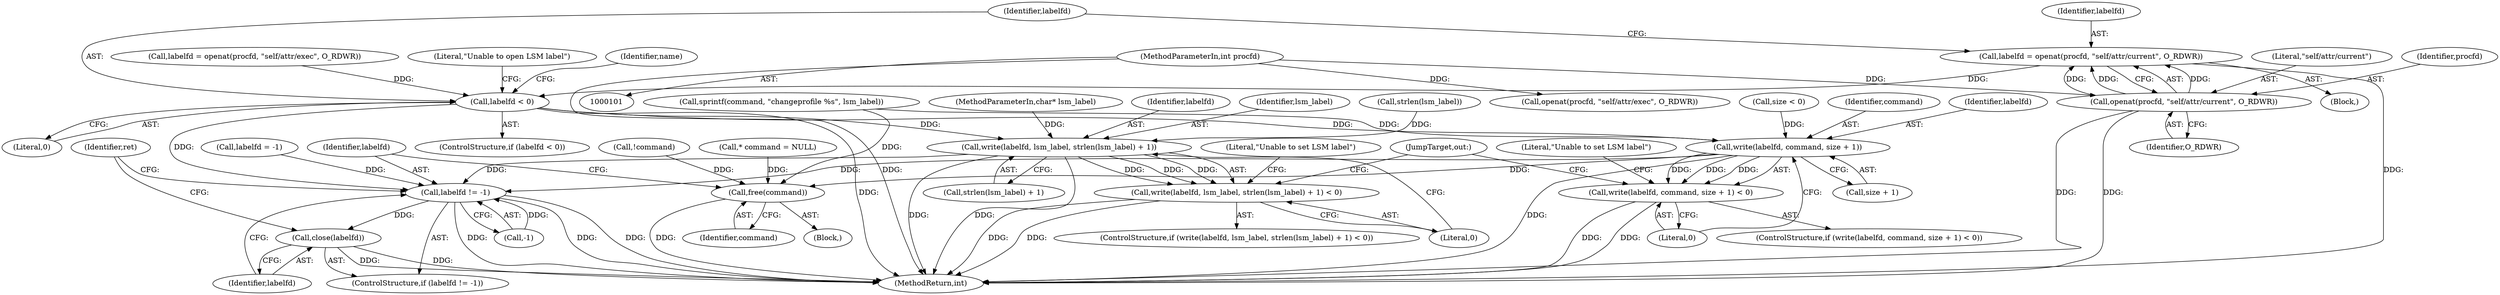 digraph "0_lxc_81f466d05f2a89cb4f122ef7f593ff3f279b165c_0@API" {
"1000157" [label="(Call,labelfd = openat(procfd, \"self/attr/current\", O_RDWR))"];
"1000159" [label="(Call,openat(procfd, \"self/attr/current\", O_RDWR))"];
"1000102" [label="(MethodParameterIn,int procfd)"];
"1000164" [label="(Call,labelfd < 0)"];
"1000224" [label="(Call,write(labelfd, command, size + 1))"];
"1000223" [label="(Call,write(labelfd, command, size + 1) < 0)"];
"1000276" [label="(Call,free(command))"];
"1000279" [label="(Call,labelfd != -1)"];
"1000283" [label="(Call,close(labelfd))"];
"1000249" [label="(Call,write(labelfd, lsm_label, strlen(lsm_label) + 1))"];
"1000248" [label="(Call,write(labelfd, lsm_label, strlen(lsm_label) + 1) < 0)"];
"1000287" [label="(MethodReturn,int)"];
"1000227" [label="(Call,size + 1)"];
"1000280" [label="(Identifier,labelfd)"];
"1000275" [label="(JumpTarget,out:)"];
"1000163" [label="(ControlStructure,if (labelfd < 0))"];
"1000149" [label="(Call,labelfd = openat(procfd, \"self/attr/exec\", O_RDWR))"];
"1000249" [label="(Call,write(labelfd, lsm_label, strlen(lsm_label) + 1))"];
"1000117" [label="(Call,* command = NULL)"];
"1000278" [label="(ControlStructure,if (labelfd != -1))"];
"1000256" [label="(Literal,0)"];
"1000169" [label="(Literal,\"Unable to open LSM label\")"];
"1000253" [label="(Call,strlen(lsm_label))"];
"1000211" [label="(Call,size < 0)"];
"1000224" [label="(Call,write(labelfd, command, size + 1))"];
"1000226" [label="(Identifier,command)"];
"1000166" [label="(Literal,0)"];
"1000206" [label="(Call,sprintf(command, \"changeprofile %s\", lsm_label))"];
"1000225" [label="(Identifier,labelfd)"];
"1000159" [label="(Call,openat(procfd, \"self/attr/current\", O_RDWR))"];
"1000233" [label="(Literal,\"Unable to set LSM label\")"];
"1000277" [label="(Identifier,command)"];
"1000259" [label="(Literal,\"Unable to set LSM label\")"];
"1000162" [label="(Identifier,O_RDWR)"];
"1000252" [label="(Call,strlen(lsm_label) + 1)"];
"1000178" [label="(Identifier,name)"];
"1000284" [label="(Identifier,labelfd)"];
"1000161" [label="(Literal,\"self/attr/current\")"];
"1000151" [label="(Call,openat(procfd, \"self/attr/exec\", O_RDWR))"];
"1000276" [label="(Call,free(command))"];
"1000281" [label="(Call,-1)"];
"1000104" [label="(MethodParameterIn,char* lsm_label)"];
"1000250" [label="(Identifier,labelfd)"];
"1000107" [label="(Call,labelfd = -1)"];
"1000160" [label="(Identifier,procfd)"];
"1000248" [label="(Call,write(labelfd, lsm_label, strlen(lsm_label) + 1) < 0)"];
"1000164" [label="(Call,labelfd < 0)"];
"1000222" [label="(ControlStructure,if (write(labelfd, command, size + 1) < 0))"];
"1000165" [label="(Identifier,labelfd)"];
"1000156" [label="(Block,)"];
"1000286" [label="(Identifier,ret)"];
"1000230" [label="(Literal,0)"];
"1000105" [label="(Block,)"];
"1000194" [label="(Call,!command)"];
"1000247" [label="(ControlStructure,if (write(labelfd, lsm_label, strlen(lsm_label) + 1) < 0))"];
"1000283" [label="(Call,close(labelfd))"];
"1000158" [label="(Identifier,labelfd)"];
"1000223" [label="(Call,write(labelfd, command, size + 1) < 0)"];
"1000157" [label="(Call,labelfd = openat(procfd, \"self/attr/current\", O_RDWR))"];
"1000102" [label="(MethodParameterIn,int procfd)"];
"1000279" [label="(Call,labelfd != -1)"];
"1000251" [label="(Identifier,lsm_label)"];
"1000157" -> "1000156"  [label="AST: "];
"1000157" -> "1000159"  [label="CFG: "];
"1000158" -> "1000157"  [label="AST: "];
"1000159" -> "1000157"  [label="AST: "];
"1000165" -> "1000157"  [label="CFG: "];
"1000157" -> "1000287"  [label="DDG: "];
"1000159" -> "1000157"  [label="DDG: "];
"1000159" -> "1000157"  [label="DDG: "];
"1000159" -> "1000157"  [label="DDG: "];
"1000157" -> "1000164"  [label="DDG: "];
"1000159" -> "1000162"  [label="CFG: "];
"1000160" -> "1000159"  [label="AST: "];
"1000161" -> "1000159"  [label="AST: "];
"1000162" -> "1000159"  [label="AST: "];
"1000159" -> "1000287"  [label="DDG: "];
"1000159" -> "1000287"  [label="DDG: "];
"1000102" -> "1000159"  [label="DDG: "];
"1000102" -> "1000101"  [label="AST: "];
"1000102" -> "1000287"  [label="DDG: "];
"1000102" -> "1000151"  [label="DDG: "];
"1000164" -> "1000163"  [label="AST: "];
"1000164" -> "1000166"  [label="CFG: "];
"1000165" -> "1000164"  [label="AST: "];
"1000166" -> "1000164"  [label="AST: "];
"1000169" -> "1000164"  [label="CFG: "];
"1000178" -> "1000164"  [label="CFG: "];
"1000164" -> "1000287"  [label="DDG: "];
"1000149" -> "1000164"  [label="DDG: "];
"1000164" -> "1000224"  [label="DDG: "];
"1000164" -> "1000249"  [label="DDG: "];
"1000164" -> "1000279"  [label="DDG: "];
"1000224" -> "1000223"  [label="AST: "];
"1000224" -> "1000227"  [label="CFG: "];
"1000225" -> "1000224"  [label="AST: "];
"1000226" -> "1000224"  [label="AST: "];
"1000227" -> "1000224"  [label="AST: "];
"1000230" -> "1000224"  [label="CFG: "];
"1000224" -> "1000287"  [label="DDG: "];
"1000224" -> "1000223"  [label="DDG: "];
"1000224" -> "1000223"  [label="DDG: "];
"1000224" -> "1000223"  [label="DDG: "];
"1000206" -> "1000224"  [label="DDG: "];
"1000211" -> "1000224"  [label="DDG: "];
"1000224" -> "1000276"  [label="DDG: "];
"1000224" -> "1000279"  [label="DDG: "];
"1000223" -> "1000222"  [label="AST: "];
"1000223" -> "1000230"  [label="CFG: "];
"1000230" -> "1000223"  [label="AST: "];
"1000233" -> "1000223"  [label="CFG: "];
"1000275" -> "1000223"  [label="CFG: "];
"1000223" -> "1000287"  [label="DDG: "];
"1000223" -> "1000287"  [label="DDG: "];
"1000276" -> "1000105"  [label="AST: "];
"1000276" -> "1000277"  [label="CFG: "];
"1000277" -> "1000276"  [label="AST: "];
"1000280" -> "1000276"  [label="CFG: "];
"1000276" -> "1000287"  [label="DDG: "];
"1000194" -> "1000276"  [label="DDG: "];
"1000206" -> "1000276"  [label="DDG: "];
"1000117" -> "1000276"  [label="DDG: "];
"1000279" -> "1000278"  [label="AST: "];
"1000279" -> "1000281"  [label="CFG: "];
"1000280" -> "1000279"  [label="AST: "];
"1000281" -> "1000279"  [label="AST: "];
"1000284" -> "1000279"  [label="CFG: "];
"1000286" -> "1000279"  [label="CFG: "];
"1000279" -> "1000287"  [label="DDG: "];
"1000279" -> "1000287"  [label="DDG: "];
"1000279" -> "1000287"  [label="DDG: "];
"1000107" -> "1000279"  [label="DDG: "];
"1000249" -> "1000279"  [label="DDG: "];
"1000281" -> "1000279"  [label="DDG: "];
"1000279" -> "1000283"  [label="DDG: "];
"1000283" -> "1000278"  [label="AST: "];
"1000283" -> "1000284"  [label="CFG: "];
"1000284" -> "1000283"  [label="AST: "];
"1000286" -> "1000283"  [label="CFG: "];
"1000283" -> "1000287"  [label="DDG: "];
"1000283" -> "1000287"  [label="DDG: "];
"1000249" -> "1000248"  [label="AST: "];
"1000249" -> "1000252"  [label="CFG: "];
"1000250" -> "1000249"  [label="AST: "];
"1000251" -> "1000249"  [label="AST: "];
"1000252" -> "1000249"  [label="AST: "];
"1000256" -> "1000249"  [label="CFG: "];
"1000249" -> "1000287"  [label="DDG: "];
"1000249" -> "1000287"  [label="DDG: "];
"1000249" -> "1000248"  [label="DDG: "];
"1000249" -> "1000248"  [label="DDG: "];
"1000249" -> "1000248"  [label="DDG: "];
"1000253" -> "1000249"  [label="DDG: "];
"1000104" -> "1000249"  [label="DDG: "];
"1000248" -> "1000247"  [label="AST: "];
"1000248" -> "1000256"  [label="CFG: "];
"1000256" -> "1000248"  [label="AST: "];
"1000259" -> "1000248"  [label="CFG: "];
"1000275" -> "1000248"  [label="CFG: "];
"1000248" -> "1000287"  [label="DDG: "];
"1000248" -> "1000287"  [label="DDG: "];
}
